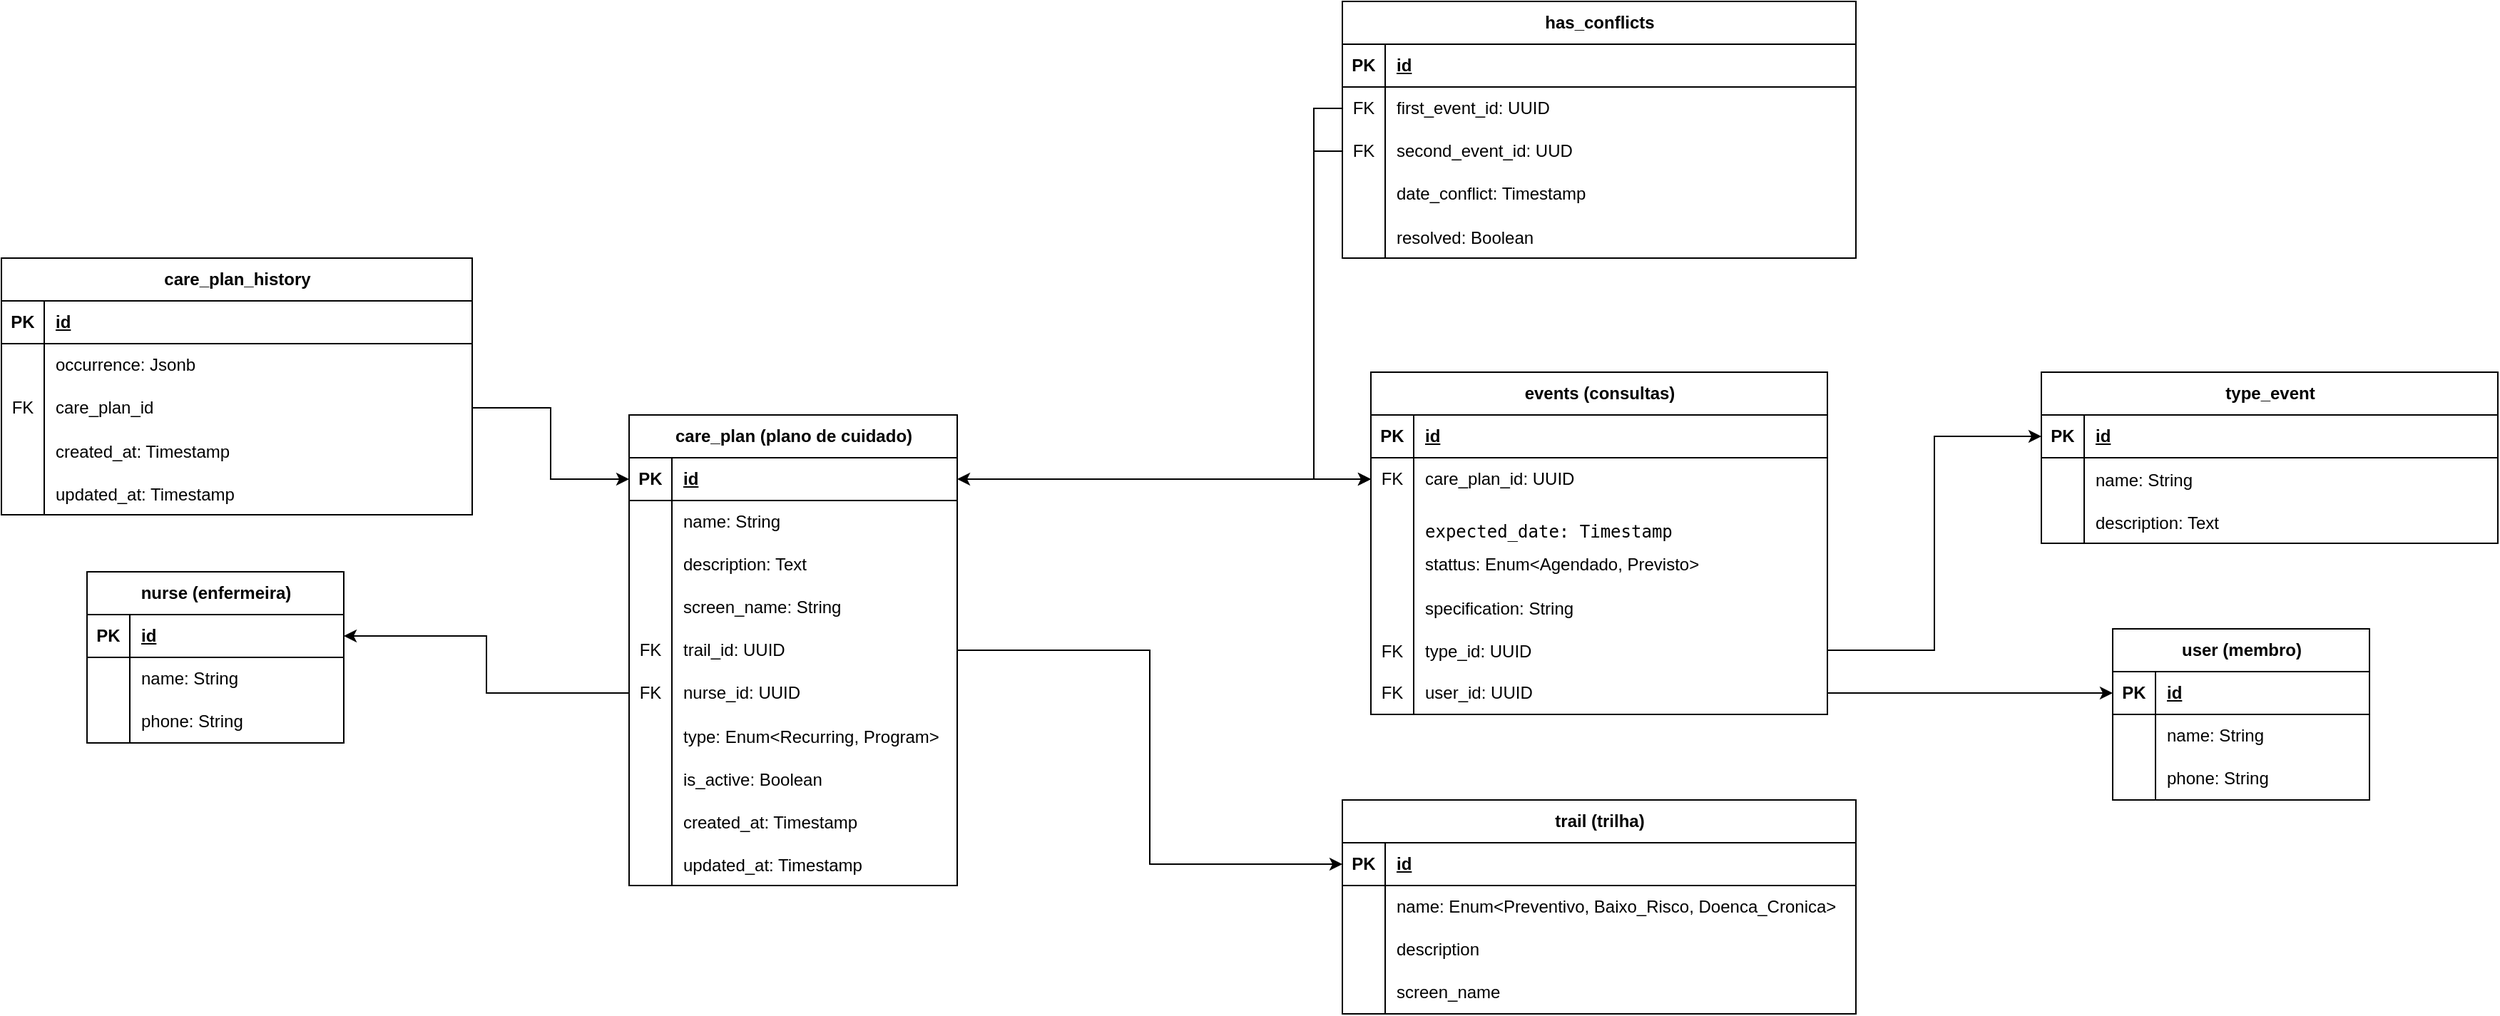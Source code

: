 <mxfile version="27.1.5">
  <diagram id="R2lEEEUBdFMjLlhIrx00" name="Page-1">
    <mxGraphModel dx="2916" dy="751" grid="1" gridSize="10" guides="1" tooltips="1" connect="1" arrows="1" fold="1" page="1" pageScale="1" pageWidth="850" pageHeight="1100" math="0" shadow="0" extFonts="Permanent Marker^https://fonts.googleapis.com/css?family=Permanent+Marker">
      <root>
        <mxCell id="0" />
        <mxCell id="1" parent="0" />
        <mxCell id="Yb1ca9a-8j3FIlpZjf9Z-14" value="trail (trilha)" style="shape=table;startSize=30;container=1;collapsible=1;childLayout=tableLayout;fixedRows=1;rowLines=0;fontStyle=1;align=center;resizeLast=1;html=1;" vertex="1" parent="1">
          <mxGeometry x="760" y="590" width="360" height="150" as="geometry" />
        </mxCell>
        <mxCell id="Yb1ca9a-8j3FIlpZjf9Z-15" value="" style="shape=tableRow;horizontal=0;startSize=0;swimlaneHead=0;swimlaneBody=0;fillColor=none;collapsible=0;dropTarget=0;points=[[0,0.5],[1,0.5]];portConstraint=eastwest;top=0;left=0;right=0;bottom=1;" vertex="1" parent="Yb1ca9a-8j3FIlpZjf9Z-14">
          <mxGeometry y="30" width="360" height="30" as="geometry" />
        </mxCell>
        <mxCell id="Yb1ca9a-8j3FIlpZjf9Z-16" value="PK" style="shape=partialRectangle;connectable=0;fillColor=none;top=0;left=0;bottom=0;right=0;fontStyle=1;overflow=hidden;whiteSpace=wrap;html=1;" vertex="1" parent="Yb1ca9a-8j3FIlpZjf9Z-15">
          <mxGeometry width="30" height="30" as="geometry">
            <mxRectangle width="30" height="30" as="alternateBounds" />
          </mxGeometry>
        </mxCell>
        <mxCell id="Yb1ca9a-8j3FIlpZjf9Z-17" value="id" style="shape=partialRectangle;connectable=0;fillColor=none;top=0;left=0;bottom=0;right=0;align=left;spacingLeft=6;fontStyle=5;overflow=hidden;whiteSpace=wrap;html=1;" vertex="1" parent="Yb1ca9a-8j3FIlpZjf9Z-15">
          <mxGeometry x="30" width="330" height="30" as="geometry">
            <mxRectangle width="330" height="30" as="alternateBounds" />
          </mxGeometry>
        </mxCell>
        <mxCell id="Yb1ca9a-8j3FIlpZjf9Z-18" value="" style="shape=tableRow;horizontal=0;startSize=0;swimlaneHead=0;swimlaneBody=0;fillColor=none;collapsible=0;dropTarget=0;points=[[0,0.5],[1,0.5]];portConstraint=eastwest;top=0;left=0;right=0;bottom=0;" vertex="1" parent="Yb1ca9a-8j3FIlpZjf9Z-14">
          <mxGeometry y="60" width="360" height="30" as="geometry" />
        </mxCell>
        <mxCell id="Yb1ca9a-8j3FIlpZjf9Z-19" value="" style="shape=partialRectangle;connectable=0;fillColor=none;top=0;left=0;bottom=0;right=0;editable=1;overflow=hidden;whiteSpace=wrap;html=1;" vertex="1" parent="Yb1ca9a-8j3FIlpZjf9Z-18">
          <mxGeometry width="30" height="30" as="geometry">
            <mxRectangle width="30" height="30" as="alternateBounds" />
          </mxGeometry>
        </mxCell>
        <mxCell id="Yb1ca9a-8j3FIlpZjf9Z-20" value="name: Enum&amp;lt;Preventivo, Baixo_Risco, Doenca_Cronica&amp;gt;" style="shape=partialRectangle;connectable=0;fillColor=none;top=0;left=0;bottom=0;right=0;align=left;spacingLeft=6;overflow=hidden;whiteSpace=wrap;html=1;" vertex="1" parent="Yb1ca9a-8j3FIlpZjf9Z-18">
          <mxGeometry x="30" width="330" height="30" as="geometry">
            <mxRectangle width="330" height="30" as="alternateBounds" />
          </mxGeometry>
        </mxCell>
        <mxCell id="Yb1ca9a-8j3FIlpZjf9Z-21" value="" style="shape=tableRow;horizontal=0;startSize=0;swimlaneHead=0;swimlaneBody=0;fillColor=none;collapsible=0;dropTarget=0;points=[[0,0.5],[1,0.5]];portConstraint=eastwest;top=0;left=0;right=0;bottom=0;" vertex="1" parent="Yb1ca9a-8j3FIlpZjf9Z-14">
          <mxGeometry y="90" width="360" height="30" as="geometry" />
        </mxCell>
        <mxCell id="Yb1ca9a-8j3FIlpZjf9Z-22" value="" style="shape=partialRectangle;connectable=0;fillColor=none;top=0;left=0;bottom=0;right=0;editable=1;overflow=hidden;whiteSpace=wrap;html=1;" vertex="1" parent="Yb1ca9a-8j3FIlpZjf9Z-21">
          <mxGeometry width="30" height="30" as="geometry">
            <mxRectangle width="30" height="30" as="alternateBounds" />
          </mxGeometry>
        </mxCell>
        <mxCell id="Yb1ca9a-8j3FIlpZjf9Z-23" value="description" style="shape=partialRectangle;connectable=0;fillColor=none;top=0;left=0;bottom=0;right=0;align=left;spacingLeft=6;overflow=hidden;whiteSpace=wrap;html=1;" vertex="1" parent="Yb1ca9a-8j3FIlpZjf9Z-21">
          <mxGeometry x="30" width="330" height="30" as="geometry">
            <mxRectangle width="330" height="30" as="alternateBounds" />
          </mxGeometry>
        </mxCell>
        <mxCell id="Yb1ca9a-8j3FIlpZjf9Z-24" value="" style="shape=tableRow;horizontal=0;startSize=0;swimlaneHead=0;swimlaneBody=0;fillColor=none;collapsible=0;dropTarget=0;points=[[0,0.5],[1,0.5]];portConstraint=eastwest;top=0;left=0;right=0;bottom=0;" vertex="1" parent="Yb1ca9a-8j3FIlpZjf9Z-14">
          <mxGeometry y="120" width="360" height="30" as="geometry" />
        </mxCell>
        <mxCell id="Yb1ca9a-8j3FIlpZjf9Z-25" value="" style="shape=partialRectangle;connectable=0;fillColor=none;top=0;left=0;bottom=0;right=0;editable=1;overflow=hidden;whiteSpace=wrap;html=1;" vertex="1" parent="Yb1ca9a-8j3FIlpZjf9Z-24">
          <mxGeometry width="30" height="30" as="geometry">
            <mxRectangle width="30" height="30" as="alternateBounds" />
          </mxGeometry>
        </mxCell>
        <mxCell id="Yb1ca9a-8j3FIlpZjf9Z-26" value="screen_name" style="shape=partialRectangle;connectable=0;fillColor=none;top=0;left=0;bottom=0;right=0;align=left;spacingLeft=6;overflow=hidden;whiteSpace=wrap;html=1;" vertex="1" parent="Yb1ca9a-8j3FIlpZjf9Z-24">
          <mxGeometry x="30" width="330" height="30" as="geometry">
            <mxRectangle width="330" height="30" as="alternateBounds" />
          </mxGeometry>
        </mxCell>
        <mxCell id="Yb1ca9a-8j3FIlpZjf9Z-32" value="care_plan (plano de cuidado)" style="shape=table;startSize=30;container=1;collapsible=1;childLayout=tableLayout;fixedRows=1;rowLines=0;fontStyle=1;align=center;resizeLast=1;html=1;" vertex="1" parent="1">
          <mxGeometry x="260" y="320" width="230" height="330" as="geometry" />
        </mxCell>
        <mxCell id="Yb1ca9a-8j3FIlpZjf9Z-33" value="" style="shape=tableRow;horizontal=0;startSize=0;swimlaneHead=0;swimlaneBody=0;fillColor=none;collapsible=0;dropTarget=0;points=[[0,0.5],[1,0.5]];portConstraint=eastwest;top=0;left=0;right=0;bottom=1;" vertex="1" parent="Yb1ca9a-8j3FIlpZjf9Z-32">
          <mxGeometry y="30" width="230" height="30" as="geometry" />
        </mxCell>
        <mxCell id="Yb1ca9a-8j3FIlpZjf9Z-34" value="PK" style="shape=partialRectangle;connectable=0;fillColor=none;top=0;left=0;bottom=0;right=0;fontStyle=1;overflow=hidden;whiteSpace=wrap;html=1;" vertex="1" parent="Yb1ca9a-8j3FIlpZjf9Z-33">
          <mxGeometry width="30" height="30" as="geometry">
            <mxRectangle width="30" height="30" as="alternateBounds" />
          </mxGeometry>
        </mxCell>
        <mxCell id="Yb1ca9a-8j3FIlpZjf9Z-35" value="id" style="shape=partialRectangle;connectable=0;fillColor=none;top=0;left=0;bottom=0;right=0;align=left;spacingLeft=6;fontStyle=5;overflow=hidden;whiteSpace=wrap;html=1;" vertex="1" parent="Yb1ca9a-8j3FIlpZjf9Z-33">
          <mxGeometry x="30" width="200" height="30" as="geometry">
            <mxRectangle width="200" height="30" as="alternateBounds" />
          </mxGeometry>
        </mxCell>
        <mxCell id="Yb1ca9a-8j3FIlpZjf9Z-36" value="" style="shape=tableRow;horizontal=0;startSize=0;swimlaneHead=0;swimlaneBody=0;fillColor=none;collapsible=0;dropTarget=0;points=[[0,0.5],[1,0.5]];portConstraint=eastwest;top=0;left=0;right=0;bottom=0;" vertex="1" parent="Yb1ca9a-8j3FIlpZjf9Z-32">
          <mxGeometry y="60" width="230" height="30" as="geometry" />
        </mxCell>
        <mxCell id="Yb1ca9a-8j3FIlpZjf9Z-37" value="" style="shape=partialRectangle;connectable=0;fillColor=none;top=0;left=0;bottom=0;right=0;editable=1;overflow=hidden;whiteSpace=wrap;html=1;" vertex="1" parent="Yb1ca9a-8j3FIlpZjf9Z-36">
          <mxGeometry width="30" height="30" as="geometry">
            <mxRectangle width="30" height="30" as="alternateBounds" />
          </mxGeometry>
        </mxCell>
        <mxCell id="Yb1ca9a-8j3FIlpZjf9Z-38" value="&lt;div&gt;name: String&lt;/div&gt;" style="shape=partialRectangle;connectable=0;fillColor=none;top=0;left=0;bottom=0;right=0;align=left;spacingLeft=6;overflow=hidden;whiteSpace=wrap;html=1;" vertex="1" parent="Yb1ca9a-8j3FIlpZjf9Z-36">
          <mxGeometry x="30" width="200" height="30" as="geometry">
            <mxRectangle width="200" height="30" as="alternateBounds" />
          </mxGeometry>
        </mxCell>
        <mxCell id="Yb1ca9a-8j3FIlpZjf9Z-39" value="" style="shape=tableRow;horizontal=0;startSize=0;swimlaneHead=0;swimlaneBody=0;fillColor=none;collapsible=0;dropTarget=0;points=[[0,0.5],[1,0.5]];portConstraint=eastwest;top=0;left=0;right=0;bottom=0;" vertex="1" parent="Yb1ca9a-8j3FIlpZjf9Z-32">
          <mxGeometry y="90" width="230" height="30" as="geometry" />
        </mxCell>
        <mxCell id="Yb1ca9a-8j3FIlpZjf9Z-40" value="" style="shape=partialRectangle;connectable=0;fillColor=none;top=0;left=0;bottom=0;right=0;editable=1;overflow=hidden;whiteSpace=wrap;html=1;" vertex="1" parent="Yb1ca9a-8j3FIlpZjf9Z-39">
          <mxGeometry width="30" height="30" as="geometry">
            <mxRectangle width="30" height="30" as="alternateBounds" />
          </mxGeometry>
        </mxCell>
        <mxCell id="Yb1ca9a-8j3FIlpZjf9Z-41" value="description: Text" style="shape=partialRectangle;connectable=0;fillColor=none;top=0;left=0;bottom=0;right=0;align=left;spacingLeft=6;overflow=hidden;whiteSpace=wrap;html=1;" vertex="1" parent="Yb1ca9a-8j3FIlpZjf9Z-39">
          <mxGeometry x="30" width="200" height="30" as="geometry">
            <mxRectangle width="200" height="30" as="alternateBounds" />
          </mxGeometry>
        </mxCell>
        <mxCell id="Yb1ca9a-8j3FIlpZjf9Z-42" value="" style="shape=tableRow;horizontal=0;startSize=0;swimlaneHead=0;swimlaneBody=0;fillColor=none;collapsible=0;dropTarget=0;points=[[0,0.5],[1,0.5]];portConstraint=eastwest;top=0;left=0;right=0;bottom=0;" vertex="1" parent="Yb1ca9a-8j3FIlpZjf9Z-32">
          <mxGeometry y="120" width="230" height="30" as="geometry" />
        </mxCell>
        <mxCell id="Yb1ca9a-8j3FIlpZjf9Z-43" value="" style="shape=partialRectangle;connectable=0;fillColor=none;top=0;left=0;bottom=0;right=0;editable=1;overflow=hidden;whiteSpace=wrap;html=1;" vertex="1" parent="Yb1ca9a-8j3FIlpZjf9Z-42">
          <mxGeometry width="30" height="30" as="geometry">
            <mxRectangle width="30" height="30" as="alternateBounds" />
          </mxGeometry>
        </mxCell>
        <mxCell id="Yb1ca9a-8j3FIlpZjf9Z-44" value="screen_name: String" style="shape=partialRectangle;connectable=0;fillColor=none;top=0;left=0;bottom=0;right=0;align=left;spacingLeft=6;overflow=hidden;whiteSpace=wrap;html=1;" vertex="1" parent="Yb1ca9a-8j3FIlpZjf9Z-42">
          <mxGeometry x="30" width="200" height="30" as="geometry">
            <mxRectangle width="200" height="30" as="alternateBounds" />
          </mxGeometry>
        </mxCell>
        <mxCell id="Yb1ca9a-8j3FIlpZjf9Z-108" value="" style="shape=tableRow;horizontal=0;startSize=0;swimlaneHead=0;swimlaneBody=0;fillColor=none;collapsible=0;dropTarget=0;points=[[0,0.5],[1,0.5]];portConstraint=eastwest;top=0;left=0;right=0;bottom=0;" vertex="1" parent="Yb1ca9a-8j3FIlpZjf9Z-32">
          <mxGeometry y="150" width="230" height="30" as="geometry" />
        </mxCell>
        <mxCell id="Yb1ca9a-8j3FIlpZjf9Z-109" value="FK" style="shape=partialRectangle;connectable=0;fillColor=none;top=0;left=0;bottom=0;right=0;fontStyle=0;overflow=hidden;whiteSpace=wrap;html=1;" vertex="1" parent="Yb1ca9a-8j3FIlpZjf9Z-108">
          <mxGeometry width="30" height="30" as="geometry">
            <mxRectangle width="30" height="30" as="alternateBounds" />
          </mxGeometry>
        </mxCell>
        <mxCell id="Yb1ca9a-8j3FIlpZjf9Z-110" value="trail_id: UUID" style="shape=partialRectangle;connectable=0;fillColor=none;top=0;left=0;bottom=0;right=0;align=left;spacingLeft=6;fontStyle=0;overflow=hidden;whiteSpace=wrap;html=1;" vertex="1" parent="Yb1ca9a-8j3FIlpZjf9Z-108">
          <mxGeometry x="30" width="200" height="30" as="geometry">
            <mxRectangle width="200" height="30" as="alternateBounds" />
          </mxGeometry>
        </mxCell>
        <mxCell id="Yb1ca9a-8j3FIlpZjf9Z-103" value="" style="shape=tableRow;horizontal=0;startSize=0;swimlaneHead=0;swimlaneBody=0;fillColor=none;collapsible=0;dropTarget=0;points=[[0,0.5],[1,0.5]];portConstraint=eastwest;top=0;left=0;right=0;bottom=0;" vertex="1" parent="Yb1ca9a-8j3FIlpZjf9Z-32">
          <mxGeometry y="180" width="230" height="30" as="geometry" />
        </mxCell>
        <mxCell id="Yb1ca9a-8j3FIlpZjf9Z-104" value="FK" style="shape=partialRectangle;connectable=0;fillColor=none;top=0;left=0;bottom=0;right=0;fontStyle=0;overflow=hidden;whiteSpace=wrap;html=1;" vertex="1" parent="Yb1ca9a-8j3FIlpZjf9Z-103">
          <mxGeometry width="30" height="30" as="geometry">
            <mxRectangle width="30" height="30" as="alternateBounds" />
          </mxGeometry>
        </mxCell>
        <mxCell id="Yb1ca9a-8j3FIlpZjf9Z-105" value="nurse_id: UUID" style="shape=partialRectangle;connectable=0;fillColor=none;top=0;left=0;bottom=0;right=0;align=left;spacingLeft=6;fontStyle=0;overflow=hidden;whiteSpace=wrap;html=1;" vertex="1" parent="Yb1ca9a-8j3FIlpZjf9Z-103">
          <mxGeometry x="30" width="200" height="30" as="geometry">
            <mxRectangle width="200" height="30" as="alternateBounds" />
          </mxGeometry>
        </mxCell>
        <mxCell id="Yb1ca9a-8j3FIlpZjf9Z-188" value="" style="shape=tableRow;horizontal=0;startSize=0;swimlaneHead=0;swimlaneBody=0;fillColor=none;collapsible=0;dropTarget=0;points=[[0,0.5],[1,0.5]];portConstraint=eastwest;top=0;left=0;right=0;bottom=0;" vertex="1" parent="Yb1ca9a-8j3FIlpZjf9Z-32">
          <mxGeometry y="210" width="230" height="30" as="geometry" />
        </mxCell>
        <mxCell id="Yb1ca9a-8j3FIlpZjf9Z-189" value="" style="shape=partialRectangle;connectable=0;fillColor=none;top=0;left=0;bottom=0;right=0;editable=1;overflow=hidden;" vertex="1" parent="Yb1ca9a-8j3FIlpZjf9Z-188">
          <mxGeometry width="30" height="30" as="geometry">
            <mxRectangle width="30" height="30" as="alternateBounds" />
          </mxGeometry>
        </mxCell>
        <mxCell id="Yb1ca9a-8j3FIlpZjf9Z-190" value="type: Enum&lt;Recurring, Program&gt;" style="shape=partialRectangle;connectable=0;fillColor=none;top=0;left=0;bottom=0;right=0;align=left;spacingLeft=6;overflow=hidden;" vertex="1" parent="Yb1ca9a-8j3FIlpZjf9Z-188">
          <mxGeometry x="30" width="200" height="30" as="geometry">
            <mxRectangle width="200" height="30" as="alternateBounds" />
          </mxGeometry>
        </mxCell>
        <mxCell id="Yb1ca9a-8j3FIlpZjf9Z-191" value="" style="shape=tableRow;horizontal=0;startSize=0;swimlaneHead=0;swimlaneBody=0;fillColor=none;collapsible=0;dropTarget=0;points=[[0,0.5],[1,0.5]];portConstraint=eastwest;top=0;left=0;right=0;bottom=0;" vertex="1" parent="Yb1ca9a-8j3FIlpZjf9Z-32">
          <mxGeometry y="240" width="230" height="30" as="geometry" />
        </mxCell>
        <mxCell id="Yb1ca9a-8j3FIlpZjf9Z-192" value="" style="shape=partialRectangle;connectable=0;fillColor=none;top=0;left=0;bottom=0;right=0;editable=1;overflow=hidden;" vertex="1" parent="Yb1ca9a-8j3FIlpZjf9Z-191">
          <mxGeometry width="30" height="30" as="geometry">
            <mxRectangle width="30" height="30" as="alternateBounds" />
          </mxGeometry>
        </mxCell>
        <mxCell id="Yb1ca9a-8j3FIlpZjf9Z-193" value="is_active: Boolean" style="shape=partialRectangle;connectable=0;fillColor=none;top=0;left=0;bottom=0;right=0;align=left;spacingLeft=6;overflow=hidden;" vertex="1" parent="Yb1ca9a-8j3FIlpZjf9Z-191">
          <mxGeometry x="30" width="200" height="30" as="geometry">
            <mxRectangle width="200" height="30" as="alternateBounds" />
          </mxGeometry>
        </mxCell>
        <mxCell id="Yb1ca9a-8j3FIlpZjf9Z-194" value="" style="shape=tableRow;horizontal=0;startSize=0;swimlaneHead=0;swimlaneBody=0;fillColor=none;collapsible=0;dropTarget=0;points=[[0,0.5],[1,0.5]];portConstraint=eastwest;top=0;left=0;right=0;bottom=0;" vertex="1" parent="Yb1ca9a-8j3FIlpZjf9Z-32">
          <mxGeometry y="270" width="230" height="30" as="geometry" />
        </mxCell>
        <mxCell id="Yb1ca9a-8j3FIlpZjf9Z-195" value="" style="shape=partialRectangle;connectable=0;fillColor=none;top=0;left=0;bottom=0;right=0;editable=1;overflow=hidden;" vertex="1" parent="Yb1ca9a-8j3FIlpZjf9Z-194">
          <mxGeometry width="30" height="30" as="geometry">
            <mxRectangle width="30" height="30" as="alternateBounds" />
          </mxGeometry>
        </mxCell>
        <mxCell id="Yb1ca9a-8j3FIlpZjf9Z-196" value="created_at: Timestamp" style="shape=partialRectangle;connectable=0;fillColor=none;top=0;left=0;bottom=0;right=0;align=left;spacingLeft=6;overflow=hidden;" vertex="1" parent="Yb1ca9a-8j3FIlpZjf9Z-194">
          <mxGeometry x="30" width="200" height="30" as="geometry">
            <mxRectangle width="200" height="30" as="alternateBounds" />
          </mxGeometry>
        </mxCell>
        <mxCell id="Yb1ca9a-8j3FIlpZjf9Z-197" value="" style="shape=tableRow;horizontal=0;startSize=0;swimlaneHead=0;swimlaneBody=0;fillColor=none;collapsible=0;dropTarget=0;points=[[0,0.5],[1,0.5]];portConstraint=eastwest;top=0;left=0;right=0;bottom=0;" vertex="1" parent="Yb1ca9a-8j3FIlpZjf9Z-32">
          <mxGeometry y="300" width="230" height="30" as="geometry" />
        </mxCell>
        <mxCell id="Yb1ca9a-8j3FIlpZjf9Z-198" value="" style="shape=partialRectangle;connectable=0;fillColor=none;top=0;left=0;bottom=0;right=0;editable=1;overflow=hidden;" vertex="1" parent="Yb1ca9a-8j3FIlpZjf9Z-197">
          <mxGeometry width="30" height="30" as="geometry">
            <mxRectangle width="30" height="30" as="alternateBounds" />
          </mxGeometry>
        </mxCell>
        <mxCell id="Yb1ca9a-8j3FIlpZjf9Z-199" value="updated_at: Timestamp" style="shape=partialRectangle;connectable=0;fillColor=none;top=0;left=0;bottom=0;right=0;align=left;spacingLeft=6;overflow=hidden;" vertex="1" parent="Yb1ca9a-8j3FIlpZjf9Z-197">
          <mxGeometry x="30" width="200" height="30" as="geometry">
            <mxRectangle width="200" height="30" as="alternateBounds" />
          </mxGeometry>
        </mxCell>
        <mxCell id="Yb1ca9a-8j3FIlpZjf9Z-45" value="&lt;div&gt;events&amp;nbsp;(consultas)&lt;/div&gt;" style="shape=table;startSize=30;container=1;collapsible=1;childLayout=tableLayout;fixedRows=1;rowLines=0;fontStyle=1;align=center;resizeLast=1;html=1;" vertex="1" parent="1">
          <mxGeometry x="780" y="290" width="320" height="240" as="geometry" />
        </mxCell>
        <mxCell id="Yb1ca9a-8j3FIlpZjf9Z-46" value="" style="shape=tableRow;horizontal=0;startSize=0;swimlaneHead=0;swimlaneBody=0;fillColor=none;collapsible=0;dropTarget=0;points=[[0,0.5],[1,0.5]];portConstraint=eastwest;top=0;left=0;right=0;bottom=1;" vertex="1" parent="Yb1ca9a-8j3FIlpZjf9Z-45">
          <mxGeometry y="30" width="320" height="30" as="geometry" />
        </mxCell>
        <mxCell id="Yb1ca9a-8j3FIlpZjf9Z-47" value="PK" style="shape=partialRectangle;connectable=0;fillColor=none;top=0;left=0;bottom=0;right=0;fontStyle=1;overflow=hidden;whiteSpace=wrap;html=1;" vertex="1" parent="Yb1ca9a-8j3FIlpZjf9Z-46">
          <mxGeometry width="30" height="30" as="geometry">
            <mxRectangle width="30" height="30" as="alternateBounds" />
          </mxGeometry>
        </mxCell>
        <mxCell id="Yb1ca9a-8j3FIlpZjf9Z-48" value="id" style="shape=partialRectangle;connectable=0;fillColor=none;top=0;left=0;bottom=0;right=0;align=left;spacingLeft=6;fontStyle=5;overflow=hidden;whiteSpace=wrap;html=1;" vertex="1" parent="Yb1ca9a-8j3FIlpZjf9Z-46">
          <mxGeometry x="30" width="290" height="30" as="geometry">
            <mxRectangle width="290" height="30" as="alternateBounds" />
          </mxGeometry>
        </mxCell>
        <mxCell id="Yb1ca9a-8j3FIlpZjf9Z-55" value="" style="shape=tableRow;horizontal=0;startSize=0;swimlaneHead=0;swimlaneBody=0;fillColor=none;collapsible=0;dropTarget=0;points=[[0,0.5],[1,0.5]];portConstraint=eastwest;top=0;left=0;right=0;bottom=0;" vertex="1" parent="Yb1ca9a-8j3FIlpZjf9Z-45">
          <mxGeometry y="60" width="320" height="30" as="geometry" />
        </mxCell>
        <mxCell id="Yb1ca9a-8j3FIlpZjf9Z-56" value="FK" style="shape=partialRectangle;connectable=0;fillColor=none;top=0;left=0;bottom=0;right=0;editable=1;overflow=hidden;whiteSpace=wrap;html=1;" vertex="1" parent="Yb1ca9a-8j3FIlpZjf9Z-55">
          <mxGeometry width="30" height="30" as="geometry">
            <mxRectangle width="30" height="30" as="alternateBounds" />
          </mxGeometry>
        </mxCell>
        <mxCell id="Yb1ca9a-8j3FIlpZjf9Z-57" value="&lt;div&gt;care_plan_id: UUID&lt;/div&gt;" style="shape=partialRectangle;connectable=0;fillColor=none;top=0;left=0;bottom=0;right=0;align=left;spacingLeft=6;overflow=hidden;whiteSpace=wrap;html=1;" vertex="1" parent="Yb1ca9a-8j3FIlpZjf9Z-55">
          <mxGeometry x="30" width="290" height="30" as="geometry">
            <mxRectangle width="290" height="30" as="alternateBounds" />
          </mxGeometry>
        </mxCell>
        <mxCell id="Yb1ca9a-8j3FIlpZjf9Z-49" value="" style="shape=tableRow;horizontal=0;startSize=0;swimlaneHead=0;swimlaneBody=0;fillColor=none;collapsible=0;dropTarget=0;points=[[0,0.5],[1,0.5]];portConstraint=eastwest;top=0;left=0;right=0;bottom=0;" vertex="1" parent="Yb1ca9a-8j3FIlpZjf9Z-45">
          <mxGeometry y="90" width="320" height="30" as="geometry" />
        </mxCell>
        <mxCell id="Yb1ca9a-8j3FIlpZjf9Z-50" value="" style="shape=partialRectangle;connectable=0;fillColor=none;top=0;left=0;bottom=0;right=0;editable=1;overflow=hidden;whiteSpace=wrap;html=1;" vertex="1" parent="Yb1ca9a-8j3FIlpZjf9Z-49">
          <mxGeometry width="30" height="30" as="geometry">
            <mxRectangle width="30" height="30" as="alternateBounds" />
          </mxGeometry>
        </mxCell>
        <mxCell id="Yb1ca9a-8j3FIlpZjf9Z-51" value="&lt;pre aria-label=&quot;Texto traduzido: expected date&quot; dir=&quot;ltr&quot; data-ved=&quot;2ahUKEwikoayb0-6NAxW4GLkGHaUjA2MQ3ewLegQICRAU&quot; style=&quot;text-align:left&quot; id=&quot;tw-target-text&quot; data-placeholder=&quot;Tradução&quot; class=&quot;tw-data-text tw-text-large tw-ta&quot;&gt;&lt;span lang=&quot;en&quot; class=&quot;Y2IQFc&quot;&gt;expected_date: Timestamp&lt;/span&gt;&lt;/pre&gt;" style="shape=partialRectangle;connectable=0;fillColor=none;top=0;left=0;bottom=0;right=0;align=left;spacingLeft=6;overflow=hidden;whiteSpace=wrap;html=1;" vertex="1" parent="Yb1ca9a-8j3FIlpZjf9Z-49">
          <mxGeometry x="30" width="290" height="30" as="geometry">
            <mxRectangle width="290" height="30" as="alternateBounds" />
          </mxGeometry>
        </mxCell>
        <mxCell id="Yb1ca9a-8j3FIlpZjf9Z-52" value="" style="shape=tableRow;horizontal=0;startSize=0;swimlaneHead=0;swimlaneBody=0;fillColor=none;collapsible=0;dropTarget=0;points=[[0,0.5],[1,0.5]];portConstraint=eastwest;top=0;left=0;right=0;bottom=0;" vertex="1" parent="Yb1ca9a-8j3FIlpZjf9Z-45">
          <mxGeometry y="120" width="320" height="30" as="geometry" />
        </mxCell>
        <mxCell id="Yb1ca9a-8j3FIlpZjf9Z-53" value="" style="shape=partialRectangle;connectable=0;fillColor=none;top=0;left=0;bottom=0;right=0;editable=1;overflow=hidden;whiteSpace=wrap;html=1;" vertex="1" parent="Yb1ca9a-8j3FIlpZjf9Z-52">
          <mxGeometry width="30" height="30" as="geometry">
            <mxRectangle width="30" height="30" as="alternateBounds" />
          </mxGeometry>
        </mxCell>
        <mxCell id="Yb1ca9a-8j3FIlpZjf9Z-54" value="stattus: Enum&amp;lt;Agendado, Previsto&amp;gt;" style="shape=partialRectangle;connectable=0;fillColor=none;top=0;left=0;bottom=0;right=0;align=left;spacingLeft=6;overflow=hidden;whiteSpace=wrap;html=1;" vertex="1" parent="Yb1ca9a-8j3FIlpZjf9Z-52">
          <mxGeometry x="30" width="290" height="30" as="geometry">
            <mxRectangle width="290" height="30" as="alternateBounds" />
          </mxGeometry>
        </mxCell>
        <mxCell id="Yb1ca9a-8j3FIlpZjf9Z-69" value="" style="shape=tableRow;horizontal=0;startSize=0;swimlaneHead=0;swimlaneBody=0;fillColor=none;collapsible=0;dropTarget=0;points=[[0,0.5],[1,0.5]];portConstraint=eastwest;top=0;left=0;right=0;bottom=0;" vertex="1" parent="Yb1ca9a-8j3FIlpZjf9Z-45">
          <mxGeometry y="150" width="320" height="30" as="geometry" />
        </mxCell>
        <mxCell id="Yb1ca9a-8j3FIlpZjf9Z-70" value="" style="shape=partialRectangle;connectable=0;fillColor=none;top=0;left=0;bottom=0;right=0;editable=1;overflow=hidden;" vertex="1" parent="Yb1ca9a-8j3FIlpZjf9Z-69">
          <mxGeometry width="30" height="30" as="geometry">
            <mxRectangle width="30" height="30" as="alternateBounds" />
          </mxGeometry>
        </mxCell>
        <mxCell id="Yb1ca9a-8j3FIlpZjf9Z-71" value="specification: String" style="shape=partialRectangle;connectable=0;fillColor=none;top=0;left=0;bottom=0;right=0;align=left;spacingLeft=6;overflow=hidden;" vertex="1" parent="Yb1ca9a-8j3FIlpZjf9Z-69">
          <mxGeometry x="30" width="290" height="30" as="geometry">
            <mxRectangle width="290" height="30" as="alternateBounds" />
          </mxGeometry>
        </mxCell>
        <mxCell id="Yb1ca9a-8j3FIlpZjf9Z-97" value="" style="shape=tableRow;horizontal=0;startSize=0;swimlaneHead=0;swimlaneBody=0;fillColor=none;collapsible=0;dropTarget=0;points=[[0,0.5],[1,0.5]];portConstraint=eastwest;top=0;left=0;right=0;bottom=0;" vertex="1" parent="Yb1ca9a-8j3FIlpZjf9Z-45">
          <mxGeometry y="180" width="320" height="30" as="geometry" />
        </mxCell>
        <mxCell id="Yb1ca9a-8j3FIlpZjf9Z-98" value="FK" style="shape=partialRectangle;connectable=0;fillColor=none;top=0;left=0;bottom=0;right=0;editable=1;overflow=hidden;" vertex="1" parent="Yb1ca9a-8j3FIlpZjf9Z-97">
          <mxGeometry width="30" height="30" as="geometry">
            <mxRectangle width="30" height="30" as="alternateBounds" />
          </mxGeometry>
        </mxCell>
        <mxCell id="Yb1ca9a-8j3FIlpZjf9Z-99" value="type_id: UUID" style="shape=partialRectangle;connectable=0;fillColor=none;top=0;left=0;bottom=0;right=0;align=left;spacingLeft=6;overflow=hidden;" vertex="1" parent="Yb1ca9a-8j3FIlpZjf9Z-97">
          <mxGeometry x="30" width="290" height="30" as="geometry">
            <mxRectangle width="290" height="30" as="alternateBounds" />
          </mxGeometry>
        </mxCell>
        <mxCell id="Yb1ca9a-8j3FIlpZjf9Z-142" value="" style="shape=tableRow;horizontal=0;startSize=0;swimlaneHead=0;swimlaneBody=0;fillColor=none;collapsible=0;dropTarget=0;points=[[0,0.5],[1,0.5]];portConstraint=eastwest;top=0;left=0;right=0;bottom=0;" vertex="1" parent="Yb1ca9a-8j3FIlpZjf9Z-45">
          <mxGeometry y="210" width="320" height="30" as="geometry" />
        </mxCell>
        <mxCell id="Yb1ca9a-8j3FIlpZjf9Z-143" value="FK" style="shape=partialRectangle;connectable=0;fillColor=none;top=0;left=0;bottom=0;right=0;fontStyle=0;overflow=hidden;whiteSpace=wrap;html=1;" vertex="1" parent="Yb1ca9a-8j3FIlpZjf9Z-142">
          <mxGeometry width="30" height="30" as="geometry">
            <mxRectangle width="30" height="30" as="alternateBounds" />
          </mxGeometry>
        </mxCell>
        <mxCell id="Yb1ca9a-8j3FIlpZjf9Z-144" value="user_id: UUID" style="shape=partialRectangle;connectable=0;fillColor=none;top=0;left=0;bottom=0;right=0;align=left;spacingLeft=6;fontStyle=0;overflow=hidden;whiteSpace=wrap;html=1;" vertex="1" parent="Yb1ca9a-8j3FIlpZjf9Z-142">
          <mxGeometry x="30" width="290" height="30" as="geometry">
            <mxRectangle width="290" height="30" as="alternateBounds" />
          </mxGeometry>
        </mxCell>
        <mxCell id="Yb1ca9a-8j3FIlpZjf9Z-61" style="edgeStyle=orthogonalEdgeStyle;rounded=0;orthogonalLoop=1;jettySize=auto;html=1;" edge="1" parent="1" source="Yb1ca9a-8j3FIlpZjf9Z-55" target="Yb1ca9a-8j3FIlpZjf9Z-33">
          <mxGeometry relative="1" as="geometry" />
        </mxCell>
        <mxCell id="Yb1ca9a-8j3FIlpZjf9Z-78" value="nurse (enfermeira)" style="shape=table;startSize=30;container=1;collapsible=1;childLayout=tableLayout;fixedRows=1;rowLines=0;fontStyle=1;align=center;resizeLast=1;html=1;" vertex="1" parent="1">
          <mxGeometry x="-120" y="430" width="180" height="120" as="geometry" />
        </mxCell>
        <mxCell id="Yb1ca9a-8j3FIlpZjf9Z-79" value="" style="shape=tableRow;horizontal=0;startSize=0;swimlaneHead=0;swimlaneBody=0;fillColor=none;collapsible=0;dropTarget=0;points=[[0,0.5],[1,0.5]];portConstraint=eastwest;top=0;left=0;right=0;bottom=1;" vertex="1" parent="Yb1ca9a-8j3FIlpZjf9Z-78">
          <mxGeometry y="30" width="180" height="30" as="geometry" />
        </mxCell>
        <mxCell id="Yb1ca9a-8j3FIlpZjf9Z-80" value="PK" style="shape=partialRectangle;connectable=0;fillColor=none;top=0;left=0;bottom=0;right=0;fontStyle=1;overflow=hidden;whiteSpace=wrap;html=1;" vertex="1" parent="Yb1ca9a-8j3FIlpZjf9Z-79">
          <mxGeometry width="30" height="30" as="geometry">
            <mxRectangle width="30" height="30" as="alternateBounds" />
          </mxGeometry>
        </mxCell>
        <mxCell id="Yb1ca9a-8j3FIlpZjf9Z-81" value="id" style="shape=partialRectangle;connectable=0;fillColor=none;top=0;left=0;bottom=0;right=0;align=left;spacingLeft=6;fontStyle=5;overflow=hidden;whiteSpace=wrap;html=1;" vertex="1" parent="Yb1ca9a-8j3FIlpZjf9Z-79">
          <mxGeometry x="30" width="150" height="30" as="geometry">
            <mxRectangle width="150" height="30" as="alternateBounds" />
          </mxGeometry>
        </mxCell>
        <mxCell id="Yb1ca9a-8j3FIlpZjf9Z-82" value="" style="shape=tableRow;horizontal=0;startSize=0;swimlaneHead=0;swimlaneBody=0;fillColor=none;collapsible=0;dropTarget=0;points=[[0,0.5],[1,0.5]];portConstraint=eastwest;top=0;left=0;right=0;bottom=0;" vertex="1" parent="Yb1ca9a-8j3FIlpZjf9Z-78">
          <mxGeometry y="60" width="180" height="30" as="geometry" />
        </mxCell>
        <mxCell id="Yb1ca9a-8j3FIlpZjf9Z-83" value="" style="shape=partialRectangle;connectable=0;fillColor=none;top=0;left=0;bottom=0;right=0;editable=1;overflow=hidden;whiteSpace=wrap;html=1;" vertex="1" parent="Yb1ca9a-8j3FIlpZjf9Z-82">
          <mxGeometry width="30" height="30" as="geometry">
            <mxRectangle width="30" height="30" as="alternateBounds" />
          </mxGeometry>
        </mxCell>
        <mxCell id="Yb1ca9a-8j3FIlpZjf9Z-84" value="name: String" style="shape=partialRectangle;connectable=0;fillColor=none;top=0;left=0;bottom=0;right=0;align=left;spacingLeft=6;overflow=hidden;whiteSpace=wrap;html=1;" vertex="1" parent="Yb1ca9a-8j3FIlpZjf9Z-82">
          <mxGeometry x="30" width="150" height="30" as="geometry">
            <mxRectangle width="150" height="30" as="alternateBounds" />
          </mxGeometry>
        </mxCell>
        <mxCell id="Yb1ca9a-8j3FIlpZjf9Z-85" value="" style="shape=tableRow;horizontal=0;startSize=0;swimlaneHead=0;swimlaneBody=0;fillColor=none;collapsible=0;dropTarget=0;points=[[0,0.5],[1,0.5]];portConstraint=eastwest;top=0;left=0;right=0;bottom=0;" vertex="1" parent="Yb1ca9a-8j3FIlpZjf9Z-78">
          <mxGeometry y="90" width="180" height="30" as="geometry" />
        </mxCell>
        <mxCell id="Yb1ca9a-8j3FIlpZjf9Z-86" value="" style="shape=partialRectangle;connectable=0;fillColor=none;top=0;left=0;bottom=0;right=0;editable=1;overflow=hidden;whiteSpace=wrap;html=1;" vertex="1" parent="Yb1ca9a-8j3FIlpZjf9Z-85">
          <mxGeometry width="30" height="30" as="geometry">
            <mxRectangle width="30" height="30" as="alternateBounds" />
          </mxGeometry>
        </mxCell>
        <mxCell id="Yb1ca9a-8j3FIlpZjf9Z-87" value="phone: String" style="shape=partialRectangle;connectable=0;fillColor=none;top=0;left=0;bottom=0;right=0;align=left;spacingLeft=6;overflow=hidden;whiteSpace=wrap;html=1;" vertex="1" parent="Yb1ca9a-8j3FIlpZjf9Z-85">
          <mxGeometry x="30" width="150" height="30" as="geometry">
            <mxRectangle width="150" height="30" as="alternateBounds" />
          </mxGeometry>
        </mxCell>
        <mxCell id="Yb1ca9a-8j3FIlpZjf9Z-107" style="edgeStyle=orthogonalEdgeStyle;rounded=0;orthogonalLoop=1;jettySize=auto;html=1;entryX=1;entryY=0.5;entryDx=0;entryDy=0;" edge="1" parent="1" source="Yb1ca9a-8j3FIlpZjf9Z-103" target="Yb1ca9a-8j3FIlpZjf9Z-79">
          <mxGeometry relative="1" as="geometry" />
        </mxCell>
        <mxCell id="Yb1ca9a-8j3FIlpZjf9Z-112" value="type_event" style="shape=table;startSize=30;container=1;collapsible=1;childLayout=tableLayout;fixedRows=1;rowLines=0;fontStyle=1;align=center;resizeLast=1;html=1;" vertex="1" parent="1">
          <mxGeometry x="1250" y="290" width="320" height="120" as="geometry" />
        </mxCell>
        <mxCell id="Yb1ca9a-8j3FIlpZjf9Z-113" value="" style="shape=tableRow;horizontal=0;startSize=0;swimlaneHead=0;swimlaneBody=0;fillColor=none;collapsible=0;dropTarget=0;points=[[0,0.5],[1,0.5]];portConstraint=eastwest;top=0;left=0;right=0;bottom=1;" vertex="1" parent="Yb1ca9a-8j3FIlpZjf9Z-112">
          <mxGeometry y="30" width="320" height="30" as="geometry" />
        </mxCell>
        <mxCell id="Yb1ca9a-8j3FIlpZjf9Z-114" value="PK" style="shape=partialRectangle;connectable=0;fillColor=none;top=0;left=0;bottom=0;right=0;fontStyle=1;overflow=hidden;whiteSpace=wrap;html=1;" vertex="1" parent="Yb1ca9a-8j3FIlpZjf9Z-113">
          <mxGeometry width="30" height="30" as="geometry">
            <mxRectangle width="30" height="30" as="alternateBounds" />
          </mxGeometry>
        </mxCell>
        <mxCell id="Yb1ca9a-8j3FIlpZjf9Z-115" value="id" style="shape=partialRectangle;connectable=0;fillColor=none;top=0;left=0;bottom=0;right=0;align=left;spacingLeft=6;fontStyle=5;overflow=hidden;whiteSpace=wrap;html=1;" vertex="1" parent="Yb1ca9a-8j3FIlpZjf9Z-113">
          <mxGeometry x="30" width="290" height="30" as="geometry">
            <mxRectangle width="290" height="30" as="alternateBounds" />
          </mxGeometry>
        </mxCell>
        <mxCell id="Yb1ca9a-8j3FIlpZjf9Z-125" value="" style="shape=tableRow;horizontal=0;startSize=0;swimlaneHead=0;swimlaneBody=0;fillColor=none;collapsible=0;dropTarget=0;points=[[0,0.5],[1,0.5]];portConstraint=eastwest;top=0;left=0;right=0;bottom=0;" vertex="1" parent="Yb1ca9a-8j3FIlpZjf9Z-112">
          <mxGeometry y="60" width="320" height="30" as="geometry" />
        </mxCell>
        <mxCell id="Yb1ca9a-8j3FIlpZjf9Z-126" value="" style="shape=partialRectangle;connectable=0;fillColor=none;top=0;left=0;bottom=0;right=0;editable=1;overflow=hidden;" vertex="1" parent="Yb1ca9a-8j3FIlpZjf9Z-125">
          <mxGeometry width="30" height="30" as="geometry">
            <mxRectangle width="30" height="30" as="alternateBounds" />
          </mxGeometry>
        </mxCell>
        <mxCell id="Yb1ca9a-8j3FIlpZjf9Z-127" value="name: String" style="shape=partialRectangle;connectable=0;fillColor=none;top=0;left=0;bottom=0;right=0;align=left;spacingLeft=6;overflow=hidden;" vertex="1" parent="Yb1ca9a-8j3FIlpZjf9Z-125">
          <mxGeometry x="30" width="290" height="30" as="geometry">
            <mxRectangle width="290" height="30" as="alternateBounds" />
          </mxGeometry>
        </mxCell>
        <mxCell id="Yb1ca9a-8j3FIlpZjf9Z-128" value="" style="shape=tableRow;horizontal=0;startSize=0;swimlaneHead=0;swimlaneBody=0;fillColor=none;collapsible=0;dropTarget=0;points=[[0,0.5],[1,0.5]];portConstraint=eastwest;top=0;left=0;right=0;bottom=0;" vertex="1" parent="Yb1ca9a-8j3FIlpZjf9Z-112">
          <mxGeometry y="90" width="320" height="30" as="geometry" />
        </mxCell>
        <mxCell id="Yb1ca9a-8j3FIlpZjf9Z-129" value="" style="shape=partialRectangle;connectable=0;fillColor=none;top=0;left=0;bottom=0;right=0;editable=1;overflow=hidden;" vertex="1" parent="Yb1ca9a-8j3FIlpZjf9Z-128">
          <mxGeometry width="30" height="30" as="geometry">
            <mxRectangle width="30" height="30" as="alternateBounds" />
          </mxGeometry>
        </mxCell>
        <mxCell id="Yb1ca9a-8j3FIlpZjf9Z-130" value="description: Text" style="shape=partialRectangle;connectable=0;fillColor=none;top=0;left=0;bottom=0;right=0;align=left;spacingLeft=6;overflow=hidden;" vertex="1" parent="Yb1ca9a-8j3FIlpZjf9Z-128">
          <mxGeometry x="30" width="290" height="30" as="geometry">
            <mxRectangle width="290" height="30" as="alternateBounds" />
          </mxGeometry>
        </mxCell>
        <mxCell id="Yb1ca9a-8j3FIlpZjf9Z-131" style="edgeStyle=orthogonalEdgeStyle;rounded=0;orthogonalLoop=1;jettySize=auto;html=1;entryX=0;entryY=0.5;entryDx=0;entryDy=0;" edge="1" parent="1" source="Yb1ca9a-8j3FIlpZjf9Z-97" target="Yb1ca9a-8j3FIlpZjf9Z-113">
          <mxGeometry relative="1" as="geometry" />
        </mxCell>
        <mxCell id="Yb1ca9a-8j3FIlpZjf9Z-132" value="user (membro)" style="shape=table;startSize=30;container=1;collapsible=1;childLayout=tableLayout;fixedRows=1;rowLines=0;fontStyle=1;align=center;resizeLast=1;html=1;" vertex="1" parent="1">
          <mxGeometry x="1300" y="470" width="180" height="120" as="geometry" />
        </mxCell>
        <mxCell id="Yb1ca9a-8j3FIlpZjf9Z-133" value="" style="shape=tableRow;horizontal=0;startSize=0;swimlaneHead=0;swimlaneBody=0;fillColor=none;collapsible=0;dropTarget=0;points=[[0,0.5],[1,0.5]];portConstraint=eastwest;top=0;left=0;right=0;bottom=1;" vertex="1" parent="Yb1ca9a-8j3FIlpZjf9Z-132">
          <mxGeometry y="30" width="180" height="30" as="geometry" />
        </mxCell>
        <mxCell id="Yb1ca9a-8j3FIlpZjf9Z-134" value="PK" style="shape=partialRectangle;connectable=0;fillColor=none;top=0;left=0;bottom=0;right=0;fontStyle=1;overflow=hidden;whiteSpace=wrap;html=1;" vertex="1" parent="Yb1ca9a-8j3FIlpZjf9Z-133">
          <mxGeometry width="30" height="30" as="geometry">
            <mxRectangle width="30" height="30" as="alternateBounds" />
          </mxGeometry>
        </mxCell>
        <mxCell id="Yb1ca9a-8j3FIlpZjf9Z-135" value="id" style="shape=partialRectangle;connectable=0;fillColor=none;top=0;left=0;bottom=0;right=0;align=left;spacingLeft=6;fontStyle=5;overflow=hidden;whiteSpace=wrap;html=1;" vertex="1" parent="Yb1ca9a-8j3FIlpZjf9Z-133">
          <mxGeometry x="30" width="150" height="30" as="geometry">
            <mxRectangle width="150" height="30" as="alternateBounds" />
          </mxGeometry>
        </mxCell>
        <mxCell id="Yb1ca9a-8j3FIlpZjf9Z-136" value="" style="shape=tableRow;horizontal=0;startSize=0;swimlaneHead=0;swimlaneBody=0;fillColor=none;collapsible=0;dropTarget=0;points=[[0,0.5],[1,0.5]];portConstraint=eastwest;top=0;left=0;right=0;bottom=0;" vertex="1" parent="Yb1ca9a-8j3FIlpZjf9Z-132">
          <mxGeometry y="60" width="180" height="30" as="geometry" />
        </mxCell>
        <mxCell id="Yb1ca9a-8j3FIlpZjf9Z-137" value="" style="shape=partialRectangle;connectable=0;fillColor=none;top=0;left=0;bottom=0;right=0;editable=1;overflow=hidden;whiteSpace=wrap;html=1;" vertex="1" parent="Yb1ca9a-8j3FIlpZjf9Z-136">
          <mxGeometry width="30" height="30" as="geometry">
            <mxRectangle width="30" height="30" as="alternateBounds" />
          </mxGeometry>
        </mxCell>
        <mxCell id="Yb1ca9a-8j3FIlpZjf9Z-138" value="name: String" style="shape=partialRectangle;connectable=0;fillColor=none;top=0;left=0;bottom=0;right=0;align=left;spacingLeft=6;overflow=hidden;whiteSpace=wrap;html=1;" vertex="1" parent="Yb1ca9a-8j3FIlpZjf9Z-136">
          <mxGeometry x="30" width="150" height="30" as="geometry">
            <mxRectangle width="150" height="30" as="alternateBounds" />
          </mxGeometry>
        </mxCell>
        <mxCell id="Yb1ca9a-8j3FIlpZjf9Z-139" value="" style="shape=tableRow;horizontal=0;startSize=0;swimlaneHead=0;swimlaneBody=0;fillColor=none;collapsible=0;dropTarget=0;points=[[0,0.5],[1,0.5]];portConstraint=eastwest;top=0;left=0;right=0;bottom=0;" vertex="1" parent="Yb1ca9a-8j3FIlpZjf9Z-132">
          <mxGeometry y="90" width="180" height="30" as="geometry" />
        </mxCell>
        <mxCell id="Yb1ca9a-8j3FIlpZjf9Z-140" value="" style="shape=partialRectangle;connectable=0;fillColor=none;top=0;left=0;bottom=0;right=0;editable=1;overflow=hidden;whiteSpace=wrap;html=1;" vertex="1" parent="Yb1ca9a-8j3FIlpZjf9Z-139">
          <mxGeometry width="30" height="30" as="geometry">
            <mxRectangle width="30" height="30" as="alternateBounds" />
          </mxGeometry>
        </mxCell>
        <mxCell id="Yb1ca9a-8j3FIlpZjf9Z-141" value="phone: String" style="shape=partialRectangle;connectable=0;fillColor=none;top=0;left=0;bottom=0;right=0;align=left;spacingLeft=6;overflow=hidden;whiteSpace=wrap;html=1;" vertex="1" parent="Yb1ca9a-8j3FIlpZjf9Z-139">
          <mxGeometry x="30" width="150" height="30" as="geometry">
            <mxRectangle width="150" height="30" as="alternateBounds" />
          </mxGeometry>
        </mxCell>
        <mxCell id="Yb1ca9a-8j3FIlpZjf9Z-145" style="edgeStyle=orthogonalEdgeStyle;rounded=0;orthogonalLoop=1;jettySize=auto;html=1;entryX=0;entryY=0.5;entryDx=0;entryDy=0;" edge="1" parent="1" source="Yb1ca9a-8j3FIlpZjf9Z-142" target="Yb1ca9a-8j3FIlpZjf9Z-133">
          <mxGeometry relative="1" as="geometry" />
        </mxCell>
        <mxCell id="Yb1ca9a-8j3FIlpZjf9Z-146" style="edgeStyle=orthogonalEdgeStyle;rounded=0;orthogonalLoop=1;jettySize=auto;html=1;" edge="1" parent="1" source="Yb1ca9a-8j3FIlpZjf9Z-108" target="Yb1ca9a-8j3FIlpZjf9Z-15">
          <mxGeometry relative="1" as="geometry" />
        </mxCell>
        <mxCell id="Yb1ca9a-8j3FIlpZjf9Z-147" value="has_conflicts" style="shape=table;startSize=30;container=1;collapsible=1;childLayout=tableLayout;fixedRows=1;rowLines=0;fontStyle=1;align=center;resizeLast=1;html=1;" vertex="1" parent="1">
          <mxGeometry x="760" y="30" width="360" height="180" as="geometry" />
        </mxCell>
        <mxCell id="Yb1ca9a-8j3FIlpZjf9Z-148" value="" style="shape=tableRow;horizontal=0;startSize=0;swimlaneHead=0;swimlaneBody=0;fillColor=none;collapsible=0;dropTarget=0;points=[[0,0.5],[1,0.5]];portConstraint=eastwest;top=0;left=0;right=0;bottom=1;" vertex="1" parent="Yb1ca9a-8j3FIlpZjf9Z-147">
          <mxGeometry y="30" width="360" height="30" as="geometry" />
        </mxCell>
        <mxCell id="Yb1ca9a-8j3FIlpZjf9Z-149" value="PK" style="shape=partialRectangle;connectable=0;fillColor=none;top=0;left=0;bottom=0;right=0;fontStyle=1;overflow=hidden;whiteSpace=wrap;html=1;" vertex="1" parent="Yb1ca9a-8j3FIlpZjf9Z-148">
          <mxGeometry width="30" height="30" as="geometry">
            <mxRectangle width="30" height="30" as="alternateBounds" />
          </mxGeometry>
        </mxCell>
        <mxCell id="Yb1ca9a-8j3FIlpZjf9Z-150" value="id" style="shape=partialRectangle;connectable=0;fillColor=none;top=0;left=0;bottom=0;right=0;align=left;spacingLeft=6;fontStyle=5;overflow=hidden;whiteSpace=wrap;html=1;" vertex="1" parent="Yb1ca9a-8j3FIlpZjf9Z-148">
          <mxGeometry x="30" width="330" height="30" as="geometry">
            <mxRectangle width="330" height="30" as="alternateBounds" />
          </mxGeometry>
        </mxCell>
        <mxCell id="Yb1ca9a-8j3FIlpZjf9Z-151" value="" style="shape=tableRow;horizontal=0;startSize=0;swimlaneHead=0;swimlaneBody=0;fillColor=none;collapsible=0;dropTarget=0;points=[[0,0.5],[1,0.5]];portConstraint=eastwest;top=0;left=0;right=0;bottom=0;" vertex="1" parent="Yb1ca9a-8j3FIlpZjf9Z-147">
          <mxGeometry y="60" width="360" height="30" as="geometry" />
        </mxCell>
        <mxCell id="Yb1ca9a-8j3FIlpZjf9Z-152" value="FK" style="shape=partialRectangle;connectable=0;fillColor=none;top=0;left=0;bottom=0;right=0;editable=1;overflow=hidden;whiteSpace=wrap;html=1;" vertex="1" parent="Yb1ca9a-8j3FIlpZjf9Z-151">
          <mxGeometry width="30" height="30" as="geometry">
            <mxRectangle width="30" height="30" as="alternateBounds" />
          </mxGeometry>
        </mxCell>
        <mxCell id="Yb1ca9a-8j3FIlpZjf9Z-153" value="first_event_id: UUID" style="shape=partialRectangle;connectable=0;fillColor=none;top=0;left=0;bottom=0;right=0;align=left;spacingLeft=6;overflow=hidden;whiteSpace=wrap;html=1;" vertex="1" parent="Yb1ca9a-8j3FIlpZjf9Z-151">
          <mxGeometry x="30" width="330" height="30" as="geometry">
            <mxRectangle width="330" height="30" as="alternateBounds" />
          </mxGeometry>
        </mxCell>
        <mxCell id="Yb1ca9a-8j3FIlpZjf9Z-154" value="" style="shape=tableRow;horizontal=0;startSize=0;swimlaneHead=0;swimlaneBody=0;fillColor=none;collapsible=0;dropTarget=0;points=[[0,0.5],[1,0.5]];portConstraint=eastwest;top=0;left=0;right=0;bottom=0;" vertex="1" parent="Yb1ca9a-8j3FIlpZjf9Z-147">
          <mxGeometry y="90" width="360" height="30" as="geometry" />
        </mxCell>
        <mxCell id="Yb1ca9a-8j3FIlpZjf9Z-155" value="FK" style="shape=partialRectangle;connectable=0;fillColor=none;top=0;left=0;bottom=0;right=0;editable=1;overflow=hidden;whiteSpace=wrap;html=1;" vertex="1" parent="Yb1ca9a-8j3FIlpZjf9Z-154">
          <mxGeometry width="30" height="30" as="geometry">
            <mxRectangle width="30" height="30" as="alternateBounds" />
          </mxGeometry>
        </mxCell>
        <mxCell id="Yb1ca9a-8j3FIlpZjf9Z-156" value="second_event_id: UUD" style="shape=partialRectangle;connectable=0;fillColor=none;top=0;left=0;bottom=0;right=0;align=left;spacingLeft=6;overflow=hidden;whiteSpace=wrap;html=1;" vertex="1" parent="Yb1ca9a-8j3FIlpZjf9Z-154">
          <mxGeometry x="30" width="330" height="30" as="geometry">
            <mxRectangle width="330" height="30" as="alternateBounds" />
          </mxGeometry>
        </mxCell>
        <mxCell id="Yb1ca9a-8j3FIlpZjf9Z-157" value="" style="shape=tableRow;horizontal=0;startSize=0;swimlaneHead=0;swimlaneBody=0;fillColor=none;collapsible=0;dropTarget=0;points=[[0,0.5],[1,0.5]];portConstraint=eastwest;top=0;left=0;right=0;bottom=0;" vertex="1" parent="Yb1ca9a-8j3FIlpZjf9Z-147">
          <mxGeometry y="120" width="360" height="30" as="geometry" />
        </mxCell>
        <mxCell id="Yb1ca9a-8j3FIlpZjf9Z-158" value="" style="shape=partialRectangle;connectable=0;fillColor=none;top=0;left=0;bottom=0;right=0;editable=1;overflow=hidden;whiteSpace=wrap;html=1;" vertex="1" parent="Yb1ca9a-8j3FIlpZjf9Z-157">
          <mxGeometry width="30" height="30" as="geometry">
            <mxRectangle width="30" height="30" as="alternateBounds" />
          </mxGeometry>
        </mxCell>
        <mxCell id="Yb1ca9a-8j3FIlpZjf9Z-159" value="date_conflict: Timestamp" style="shape=partialRectangle;connectable=0;fillColor=none;top=0;left=0;bottom=0;right=0;align=left;spacingLeft=6;overflow=hidden;whiteSpace=wrap;html=1;" vertex="1" parent="Yb1ca9a-8j3FIlpZjf9Z-157">
          <mxGeometry x="30" width="330" height="30" as="geometry">
            <mxRectangle width="330" height="30" as="alternateBounds" />
          </mxGeometry>
        </mxCell>
        <mxCell id="Yb1ca9a-8j3FIlpZjf9Z-163" value="" style="shape=tableRow;horizontal=0;startSize=0;swimlaneHead=0;swimlaneBody=0;fillColor=none;collapsible=0;dropTarget=0;points=[[0,0.5],[1,0.5]];portConstraint=eastwest;top=0;left=0;right=0;bottom=0;" vertex="1" parent="Yb1ca9a-8j3FIlpZjf9Z-147">
          <mxGeometry y="150" width="360" height="30" as="geometry" />
        </mxCell>
        <mxCell id="Yb1ca9a-8j3FIlpZjf9Z-164" value="" style="shape=partialRectangle;connectable=0;fillColor=none;top=0;left=0;bottom=0;right=0;editable=1;overflow=hidden;" vertex="1" parent="Yb1ca9a-8j3FIlpZjf9Z-163">
          <mxGeometry width="30" height="30" as="geometry">
            <mxRectangle width="30" height="30" as="alternateBounds" />
          </mxGeometry>
        </mxCell>
        <mxCell id="Yb1ca9a-8j3FIlpZjf9Z-165" value="resolved: Boolean" style="shape=partialRectangle;connectable=0;fillColor=none;top=0;left=0;bottom=0;right=0;align=left;spacingLeft=6;overflow=hidden;" vertex="1" parent="Yb1ca9a-8j3FIlpZjf9Z-163">
          <mxGeometry x="30" width="330" height="30" as="geometry">
            <mxRectangle width="330" height="30" as="alternateBounds" />
          </mxGeometry>
        </mxCell>
        <mxCell id="Yb1ca9a-8j3FIlpZjf9Z-166" style="edgeStyle=orthogonalEdgeStyle;rounded=0;orthogonalLoop=1;jettySize=auto;html=1;entryX=0;entryY=0.5;entryDx=0;entryDy=0;" edge="1" parent="1" source="Yb1ca9a-8j3FIlpZjf9Z-151" target="Yb1ca9a-8j3FIlpZjf9Z-55">
          <mxGeometry relative="1" as="geometry" />
        </mxCell>
        <mxCell id="Yb1ca9a-8j3FIlpZjf9Z-167" style="edgeStyle=orthogonalEdgeStyle;rounded=0;orthogonalLoop=1;jettySize=auto;html=1;entryX=0;entryY=0.5;entryDx=0;entryDy=0;" edge="1" parent="1" source="Yb1ca9a-8j3FIlpZjf9Z-154" target="Yb1ca9a-8j3FIlpZjf9Z-55">
          <mxGeometry relative="1" as="geometry" />
        </mxCell>
        <mxCell id="Yb1ca9a-8j3FIlpZjf9Z-200" value="&lt;div&gt;care_plan_history&lt;/div&gt;" style="shape=table;startSize=30;container=1;collapsible=1;childLayout=tableLayout;fixedRows=1;rowLines=0;fontStyle=1;align=center;resizeLast=1;html=1;" vertex="1" parent="1">
          <mxGeometry x="-180" y="210" width="330" height="180" as="geometry" />
        </mxCell>
        <mxCell id="Yb1ca9a-8j3FIlpZjf9Z-201" value="" style="shape=tableRow;horizontal=0;startSize=0;swimlaneHead=0;swimlaneBody=0;fillColor=none;collapsible=0;dropTarget=0;points=[[0,0.5],[1,0.5]];portConstraint=eastwest;top=0;left=0;right=0;bottom=1;" vertex="1" parent="Yb1ca9a-8j3FIlpZjf9Z-200">
          <mxGeometry y="30" width="330" height="30" as="geometry" />
        </mxCell>
        <mxCell id="Yb1ca9a-8j3FIlpZjf9Z-202" value="PK" style="shape=partialRectangle;connectable=0;fillColor=none;top=0;left=0;bottom=0;right=0;fontStyle=1;overflow=hidden;whiteSpace=wrap;html=1;" vertex="1" parent="Yb1ca9a-8j3FIlpZjf9Z-201">
          <mxGeometry width="30" height="30" as="geometry">
            <mxRectangle width="30" height="30" as="alternateBounds" />
          </mxGeometry>
        </mxCell>
        <mxCell id="Yb1ca9a-8j3FIlpZjf9Z-203" value="id" style="shape=partialRectangle;connectable=0;fillColor=none;top=0;left=0;bottom=0;right=0;align=left;spacingLeft=6;fontStyle=5;overflow=hidden;whiteSpace=wrap;html=1;" vertex="1" parent="Yb1ca9a-8j3FIlpZjf9Z-201">
          <mxGeometry x="30" width="300" height="30" as="geometry">
            <mxRectangle width="300" height="30" as="alternateBounds" />
          </mxGeometry>
        </mxCell>
        <mxCell id="Yb1ca9a-8j3FIlpZjf9Z-204" value="" style="shape=tableRow;horizontal=0;startSize=0;swimlaneHead=0;swimlaneBody=0;fillColor=none;collapsible=0;dropTarget=0;points=[[0,0.5],[1,0.5]];portConstraint=eastwest;top=0;left=0;right=0;bottom=0;" vertex="1" parent="Yb1ca9a-8j3FIlpZjf9Z-200">
          <mxGeometry y="60" width="330" height="30" as="geometry" />
        </mxCell>
        <mxCell id="Yb1ca9a-8j3FIlpZjf9Z-205" value="" style="shape=partialRectangle;connectable=0;fillColor=none;top=0;left=0;bottom=0;right=0;editable=1;overflow=hidden;whiteSpace=wrap;html=1;" vertex="1" parent="Yb1ca9a-8j3FIlpZjf9Z-204">
          <mxGeometry width="30" height="30" as="geometry">
            <mxRectangle width="30" height="30" as="alternateBounds" />
          </mxGeometry>
        </mxCell>
        <mxCell id="Yb1ca9a-8j3FIlpZjf9Z-206" value="occurrence: Jsonb" style="shape=partialRectangle;connectable=0;fillColor=none;top=0;left=0;bottom=0;right=0;align=left;spacingLeft=6;overflow=hidden;whiteSpace=wrap;html=1;" vertex="1" parent="Yb1ca9a-8j3FIlpZjf9Z-204">
          <mxGeometry x="30" width="300" height="30" as="geometry">
            <mxRectangle width="300" height="30" as="alternateBounds" />
          </mxGeometry>
        </mxCell>
        <mxCell id="Yb1ca9a-8j3FIlpZjf9Z-207" value="" style="shape=tableRow;horizontal=0;startSize=0;swimlaneHead=0;swimlaneBody=0;fillColor=none;collapsible=0;dropTarget=0;points=[[0,0.5],[1,0.5]];portConstraint=eastwest;top=0;left=0;right=0;bottom=0;" vertex="1" parent="Yb1ca9a-8j3FIlpZjf9Z-200">
          <mxGeometry y="90" width="330" height="30" as="geometry" />
        </mxCell>
        <mxCell id="Yb1ca9a-8j3FIlpZjf9Z-208" value="FK" style="shape=partialRectangle;connectable=0;fillColor=none;top=0;left=0;bottom=0;right=0;editable=1;overflow=hidden;whiteSpace=wrap;html=1;" vertex="1" parent="Yb1ca9a-8j3FIlpZjf9Z-207">
          <mxGeometry width="30" height="30" as="geometry">
            <mxRectangle width="30" height="30" as="alternateBounds" />
          </mxGeometry>
        </mxCell>
        <mxCell id="Yb1ca9a-8j3FIlpZjf9Z-209" value="&lt;div&gt;care_plan_id&lt;/div&gt;" style="shape=partialRectangle;connectable=0;fillColor=none;top=0;left=0;bottom=0;right=0;align=left;spacingLeft=6;overflow=hidden;whiteSpace=wrap;html=1;" vertex="1" parent="Yb1ca9a-8j3FIlpZjf9Z-207">
          <mxGeometry x="30" width="300" height="30" as="geometry">
            <mxRectangle width="300" height="30" as="alternateBounds" />
          </mxGeometry>
        </mxCell>
        <mxCell id="Yb1ca9a-8j3FIlpZjf9Z-210" value="" style="shape=tableRow;horizontal=0;startSize=0;swimlaneHead=0;swimlaneBody=0;fillColor=none;collapsible=0;dropTarget=0;points=[[0,0.5],[1,0.5]];portConstraint=eastwest;top=0;left=0;right=0;bottom=0;" vertex="1" parent="Yb1ca9a-8j3FIlpZjf9Z-200">
          <mxGeometry y="120" width="330" height="30" as="geometry" />
        </mxCell>
        <mxCell id="Yb1ca9a-8j3FIlpZjf9Z-211" value="" style="shape=partialRectangle;connectable=0;fillColor=none;top=0;left=0;bottom=0;right=0;editable=1;overflow=hidden;" vertex="1" parent="Yb1ca9a-8j3FIlpZjf9Z-210">
          <mxGeometry width="30" height="30" as="geometry">
            <mxRectangle width="30" height="30" as="alternateBounds" />
          </mxGeometry>
        </mxCell>
        <mxCell id="Yb1ca9a-8j3FIlpZjf9Z-212" value="created_at: Timestamp" style="shape=partialRectangle;connectable=0;fillColor=none;top=0;left=0;bottom=0;right=0;align=left;spacingLeft=6;overflow=hidden;" vertex="1" parent="Yb1ca9a-8j3FIlpZjf9Z-210">
          <mxGeometry x="30" width="300" height="30" as="geometry">
            <mxRectangle width="300" height="30" as="alternateBounds" />
          </mxGeometry>
        </mxCell>
        <mxCell id="Yb1ca9a-8j3FIlpZjf9Z-213" value="" style="shape=tableRow;horizontal=0;startSize=0;swimlaneHead=0;swimlaneBody=0;fillColor=none;collapsible=0;dropTarget=0;points=[[0,0.5],[1,0.5]];portConstraint=eastwest;top=0;left=0;right=0;bottom=0;" vertex="1" parent="Yb1ca9a-8j3FIlpZjf9Z-200">
          <mxGeometry y="150" width="330" height="30" as="geometry" />
        </mxCell>
        <mxCell id="Yb1ca9a-8j3FIlpZjf9Z-214" value="" style="shape=partialRectangle;connectable=0;fillColor=none;top=0;left=0;bottom=0;right=0;editable=1;overflow=hidden;" vertex="1" parent="Yb1ca9a-8j3FIlpZjf9Z-213">
          <mxGeometry width="30" height="30" as="geometry">
            <mxRectangle width="30" height="30" as="alternateBounds" />
          </mxGeometry>
        </mxCell>
        <mxCell id="Yb1ca9a-8j3FIlpZjf9Z-215" value="updated_at: Timestamp" style="shape=partialRectangle;connectable=0;fillColor=none;top=0;left=0;bottom=0;right=0;align=left;spacingLeft=6;overflow=hidden;" vertex="1" parent="Yb1ca9a-8j3FIlpZjf9Z-213">
          <mxGeometry x="30" width="300" height="30" as="geometry">
            <mxRectangle width="300" height="30" as="alternateBounds" />
          </mxGeometry>
        </mxCell>
        <mxCell id="Yb1ca9a-8j3FIlpZjf9Z-216" style="edgeStyle=orthogonalEdgeStyle;rounded=0;orthogonalLoop=1;jettySize=auto;html=1;entryX=0;entryY=0.5;entryDx=0;entryDy=0;" edge="1" parent="1" source="Yb1ca9a-8j3FIlpZjf9Z-207" target="Yb1ca9a-8j3FIlpZjf9Z-33">
          <mxGeometry relative="1" as="geometry" />
        </mxCell>
      </root>
    </mxGraphModel>
  </diagram>
</mxfile>
